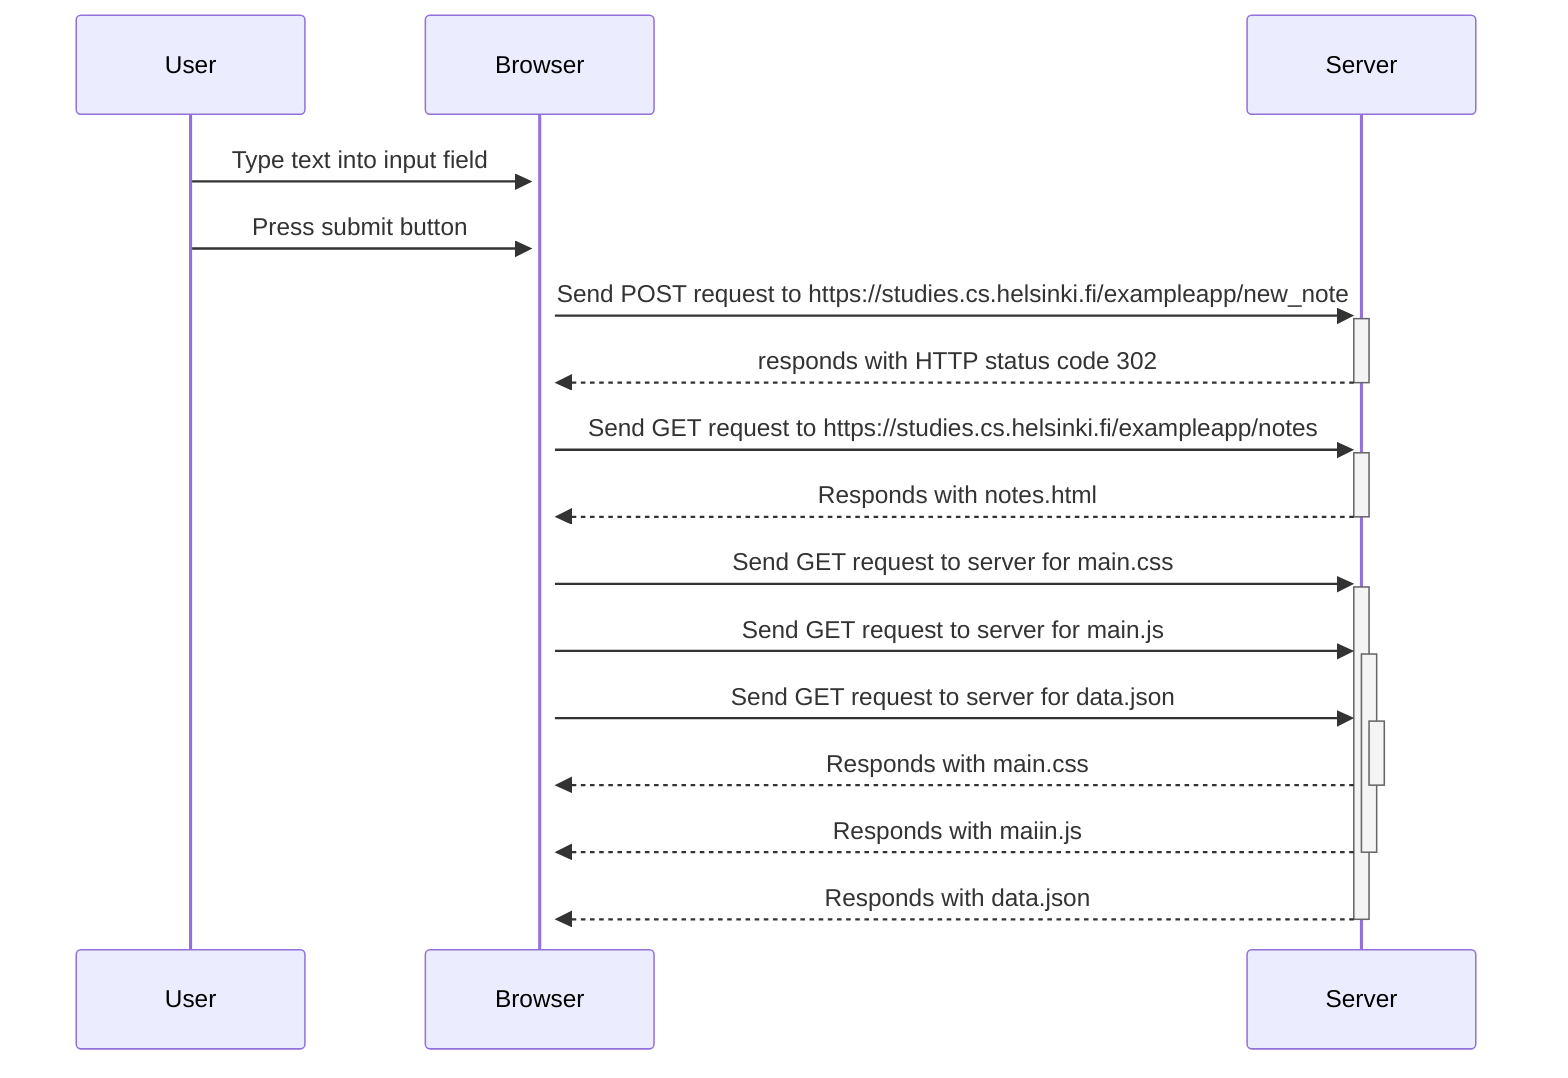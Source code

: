 sequenceDiagram
    User->>+Browser:Type text into input field
    User->>+Browser:Press submit button
    Browser->>+Server: Send POST request to https://studies.cs.helsinki.fi/exampleapp/new_note
    Server-->>-Browser: responds with HTTP status code 302
    Browser->>+Server: Send GET request to https://studies.cs.helsinki.fi/exampleapp/notes
    Server-->>-Browser: Responds with notes.html
    Browser->>+Server: Send GET request to server for main.css
    Browser->>+Server: Send GET request to server for main.js
    Browser->>+Server: Send GET request to server for data.json
     Server-->>-Browser: Responds with main.css
     Server-->>-Browser: Responds with maiin.js
     Server-->>-Browser: Responds with data.json
